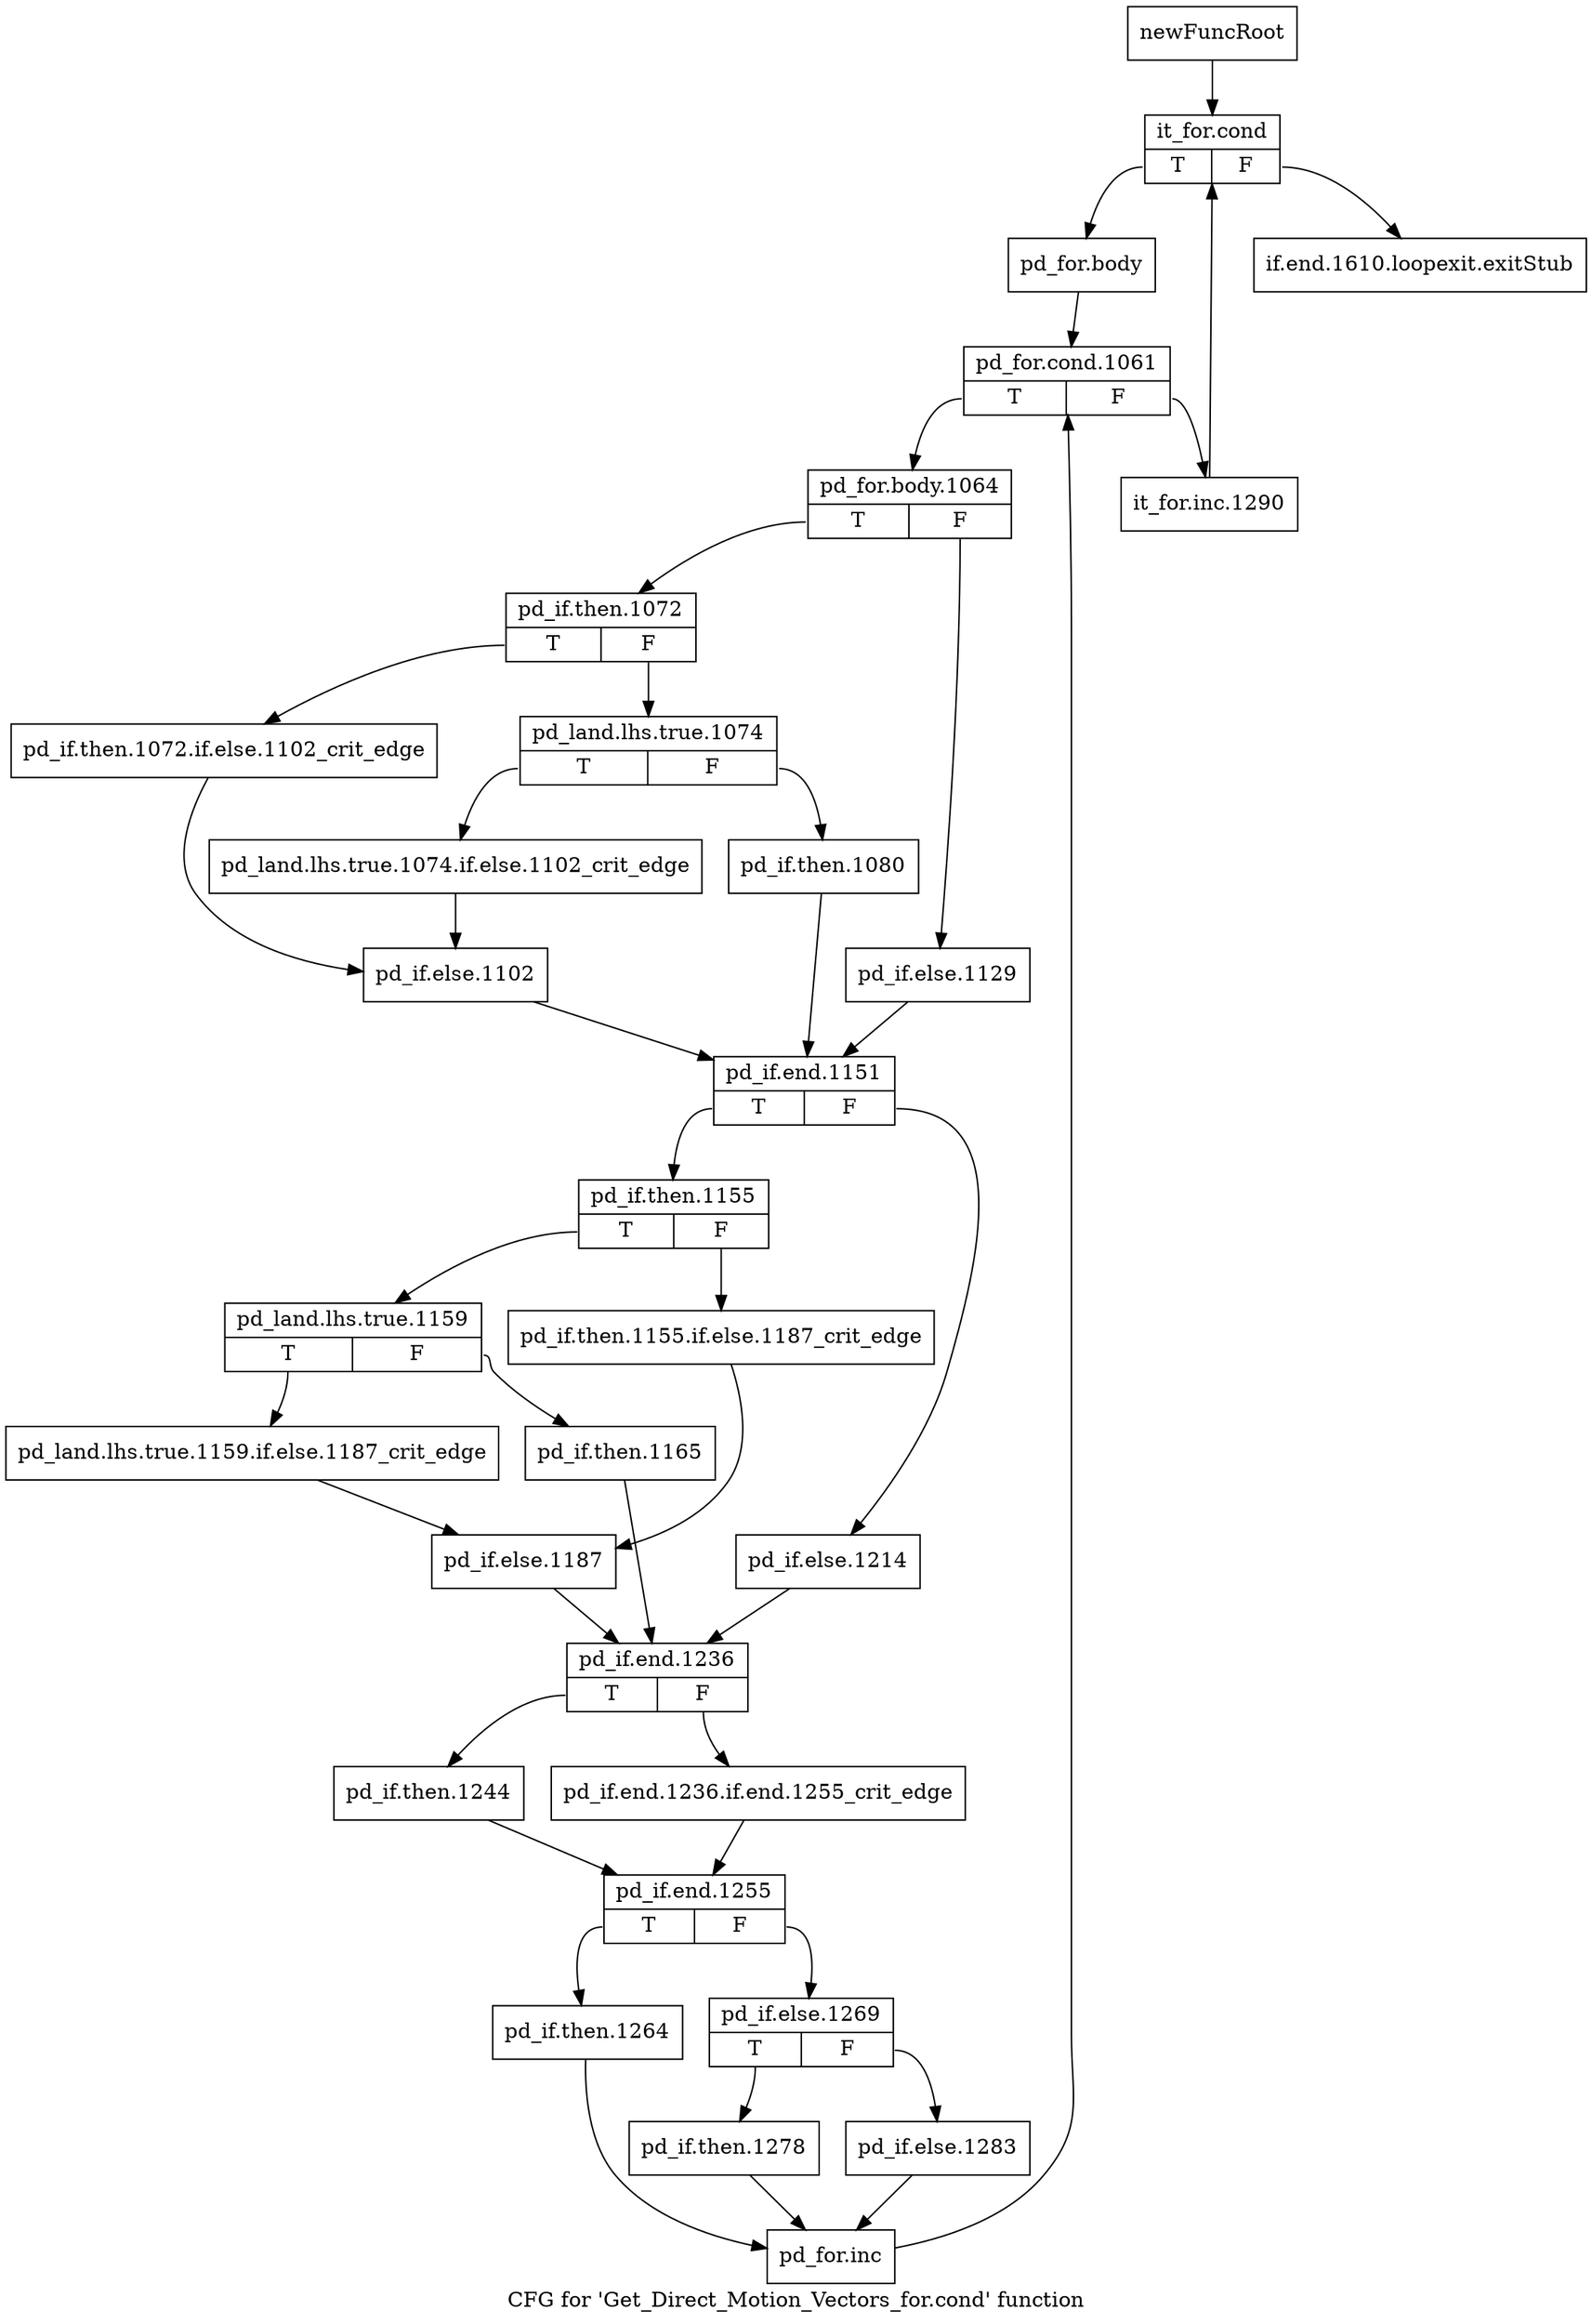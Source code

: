 digraph "CFG for 'Get_Direct_Motion_Vectors_for.cond' function" {
	label="CFG for 'Get_Direct_Motion_Vectors_for.cond' function";

	Node0x2a23580 [shape=record,label="{newFuncRoot}"];
	Node0x2a23580 -> Node0x2a23620;
	Node0x2a235d0 [shape=record,label="{if.end.1610.loopexit.exitStub}"];
	Node0x2a23620 [shape=record,label="{it_for.cond|{<s0>T|<s1>F}}"];
	Node0x2a23620:s0 -> Node0x2a23670;
	Node0x2a23620:s1 -> Node0x2a235d0;
	Node0x2a23670 [shape=record,label="{pd_for.body}"];
	Node0x2a23670 -> Node0x2a236c0;
	Node0x2a236c0 [shape=record,label="{pd_for.cond.1061|{<s0>T|<s1>F}}"];
	Node0x2a236c0:s0 -> Node0x2a23760;
	Node0x2a236c0:s1 -> Node0x2a23710;
	Node0x2a23710 [shape=record,label="{it_for.inc.1290}"];
	Node0x2a23710 -> Node0x2a23620;
	Node0x2a23760 [shape=record,label="{pd_for.body.1064|{<s0>T|<s1>F}}"];
	Node0x2a23760:s0 -> Node0x2a23800;
	Node0x2a23760:s1 -> Node0x2a237b0;
	Node0x2a237b0 [shape=record,label="{pd_if.else.1129}"];
	Node0x2a237b0 -> Node0x2a239e0;
	Node0x2a23800 [shape=record,label="{pd_if.then.1072|{<s0>T|<s1>F}}"];
	Node0x2a23800:s0 -> Node0x2a23940;
	Node0x2a23800:s1 -> Node0x2a23850;
	Node0x2a23850 [shape=record,label="{pd_land.lhs.true.1074|{<s0>T|<s1>F}}"];
	Node0x2a23850:s0 -> Node0x2a238f0;
	Node0x2a23850:s1 -> Node0x2a238a0;
	Node0x2a238a0 [shape=record,label="{pd_if.then.1080}"];
	Node0x2a238a0 -> Node0x2a239e0;
	Node0x2a238f0 [shape=record,label="{pd_land.lhs.true.1074.if.else.1102_crit_edge}"];
	Node0x2a238f0 -> Node0x2a23990;
	Node0x2a23940 [shape=record,label="{pd_if.then.1072.if.else.1102_crit_edge}"];
	Node0x2a23940 -> Node0x2a23990;
	Node0x2a23990 [shape=record,label="{pd_if.else.1102}"];
	Node0x2a23990 -> Node0x2a239e0;
	Node0x2a239e0 [shape=record,label="{pd_if.end.1151|{<s0>T|<s1>F}}"];
	Node0x2a239e0:s0 -> Node0x2a23a80;
	Node0x2a239e0:s1 -> Node0x2a23a30;
	Node0x2a23a30 [shape=record,label="{pd_if.else.1214}"];
	Node0x2a23a30 -> Node0x2a23c60;
	Node0x2a23a80 [shape=record,label="{pd_if.then.1155|{<s0>T|<s1>F}}"];
	Node0x2a23a80:s0 -> Node0x2a23b20;
	Node0x2a23a80:s1 -> Node0x2a23ad0;
	Node0x2a23ad0 [shape=record,label="{pd_if.then.1155.if.else.1187_crit_edge}"];
	Node0x2a23ad0 -> Node0x2a23c10;
	Node0x2a23b20 [shape=record,label="{pd_land.lhs.true.1159|{<s0>T|<s1>F}}"];
	Node0x2a23b20:s0 -> Node0x2a23bc0;
	Node0x2a23b20:s1 -> Node0x2a23b70;
	Node0x2a23b70 [shape=record,label="{pd_if.then.1165}"];
	Node0x2a23b70 -> Node0x2a23c60;
	Node0x2a23bc0 [shape=record,label="{pd_land.lhs.true.1159.if.else.1187_crit_edge}"];
	Node0x2a23bc0 -> Node0x2a23c10;
	Node0x2a23c10 [shape=record,label="{pd_if.else.1187}"];
	Node0x2a23c10 -> Node0x2a23c60;
	Node0x2a23c60 [shape=record,label="{pd_if.end.1236|{<s0>T|<s1>F}}"];
	Node0x2a23c60:s0 -> Node0x2a23d00;
	Node0x2a23c60:s1 -> Node0x2a23cb0;
	Node0x2a23cb0 [shape=record,label="{pd_if.end.1236.if.end.1255_crit_edge}"];
	Node0x2a23cb0 -> Node0x2a23d50;
	Node0x2a23d00 [shape=record,label="{pd_if.then.1244}"];
	Node0x2a23d00 -> Node0x2a23d50;
	Node0x2a23d50 [shape=record,label="{pd_if.end.1255|{<s0>T|<s1>F}}"];
	Node0x2a23d50:s0 -> Node0x2a23e90;
	Node0x2a23d50:s1 -> Node0x2a23da0;
	Node0x2a23da0 [shape=record,label="{pd_if.else.1269|{<s0>T|<s1>F}}"];
	Node0x2a23da0:s0 -> Node0x2a23e40;
	Node0x2a23da0:s1 -> Node0x2a23df0;
	Node0x2a23df0 [shape=record,label="{pd_if.else.1283}"];
	Node0x2a23df0 -> Node0x2a23ee0;
	Node0x2a23e40 [shape=record,label="{pd_if.then.1278}"];
	Node0x2a23e40 -> Node0x2a23ee0;
	Node0x2a23e90 [shape=record,label="{pd_if.then.1264}"];
	Node0x2a23e90 -> Node0x2a23ee0;
	Node0x2a23ee0 [shape=record,label="{pd_for.inc}"];
	Node0x2a23ee0 -> Node0x2a236c0;
}

